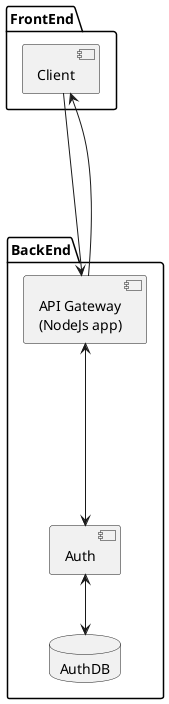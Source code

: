 @startuml
skinparam componentLayout vertical

package FrontEnd {
	component [Client]
}


package BackEnd {
	component [API Gateway\n(NodeJs app)] as AG

	component [Auth]
	database AuthDB

}

Client --down--> AG
AG --> Client
AG <--down--> Auth

Auth <--> AuthDB

@enduml
